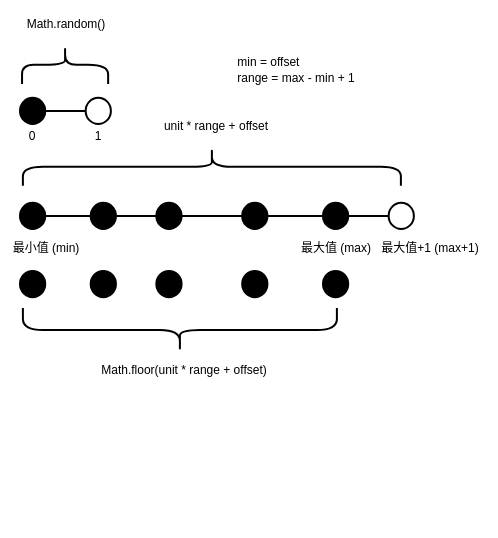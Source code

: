 <mxfile version="14.1.2" type="github"><diagram id="ekBhc1kZPMXhiucTfvx_" name="Page-1"><mxGraphModel dx="321" dy="379" grid="0" gridSize="10" guides="1" tooltips="1" connect="1" arrows="1" fold="1" page="1" pageScale="1" pageWidth="827" pageHeight="1169" math="0" shadow="0"><root><mxCell id="0"/><mxCell id="1" parent="0"/><mxCell id="BTbz09XZM_lElOG0p3BE-30" value="" style="group" vertex="1" connectable="0" parent="1"><mxGeometry x="414" y="316" width="238" height="205.999" as="geometry"/></mxCell><mxCell id="BTbz09XZM_lElOG0p3BE-1" value="" style="endArrow=none;html=1;" edge="1" parent="BTbz09XZM_lElOG0p3BE-30" source="BTbz09XZM_lElOG0p3BE-2"><mxGeometry width="50" height="50" relative="1" as="geometry"><mxPoint x="12.624" y="47.25" as="sourcePoint"/><mxPoint x="189.365" y="47.25" as="targetPoint"/></mxGeometry></mxCell><mxCell id="BTbz09XZM_lElOG0p3BE-3" value="" style="ellipse;whiteSpace=wrap;html=1;fillColor=#000000;" vertex="1" parent="BTbz09XZM_lElOG0p3BE-30"><mxGeometry y="39.375" width="12.624" height="13.125" as="geometry"/></mxCell><mxCell id="BTbz09XZM_lElOG0p3BE-4" value="" style="endArrow=none;html=1;" edge="1" parent="BTbz09XZM_lElOG0p3BE-30" target="BTbz09XZM_lElOG0p3BE-3"><mxGeometry width="50" height="50" relative="1" as="geometry"><mxPoint x="5.05" y="47.25" as="sourcePoint"/><mxPoint x="189.365" y="47.25" as="targetPoint"/></mxGeometry></mxCell><mxCell id="BTbz09XZM_lElOG0p3BE-6" value="" style="ellipse;whiteSpace=wrap;html=1;fillColor=#000000;" vertex="1" parent="BTbz09XZM_lElOG0p3BE-30"><mxGeometry x="151.492" y="39.375" width="12.624" height="13.125" as="geometry"/></mxCell><mxCell id="BTbz09XZM_lElOG0p3BE-9" value="" style="endArrow=none;html=1;" edge="1" parent="BTbz09XZM_lElOG0p3BE-30" source="BTbz09XZM_lElOG0p3BE-10" target="BTbz09XZM_lElOG0p3BE-6"><mxGeometry width="50" height="50" relative="1" as="geometry"><mxPoint x="12.624" y="47.25" as="sourcePoint"/><mxPoint x="189.365" y="47.25" as="targetPoint"/></mxGeometry></mxCell><mxCell id="BTbz09XZM_lElOG0p3BE-10" value="" style="ellipse;whiteSpace=wrap;html=1;fillColor=#000000;" vertex="1" parent="BTbz09XZM_lElOG0p3BE-30"><mxGeometry x="111.094" y="39.375" width="12.624" height="13.125" as="geometry"/></mxCell><mxCell id="BTbz09XZM_lElOG0p3BE-11" value="" style="endArrow=none;html=1;" edge="1" parent="BTbz09XZM_lElOG0p3BE-30" source="BTbz09XZM_lElOG0p3BE-12" target="BTbz09XZM_lElOG0p3BE-10"><mxGeometry width="50" height="50" relative="1" as="geometry"><mxPoint x="12.624" y="47.25" as="sourcePoint"/><mxPoint x="151.492" y="45.989" as="targetPoint"/></mxGeometry></mxCell><mxCell id="BTbz09XZM_lElOG0p3BE-12" value="" style="ellipse;whiteSpace=wrap;html=1;fillColor=#000000;" vertex="1" parent="BTbz09XZM_lElOG0p3BE-30"><mxGeometry x="68.172" y="39.375" width="12.624" height="13.125" as="geometry"/></mxCell><mxCell id="BTbz09XZM_lElOG0p3BE-13" value="" style="endArrow=none;html=1;" edge="1" parent="BTbz09XZM_lElOG0p3BE-30" source="BTbz09XZM_lElOG0p3BE-3" target="BTbz09XZM_lElOG0p3BE-12"><mxGeometry width="50" height="50" relative="1" as="geometry"><mxPoint x="12.624" y="47.25" as="sourcePoint"/><mxPoint x="106.045" y="46.012" as="targetPoint"/></mxGeometry></mxCell><mxCell id="BTbz09XZM_lElOG0p3BE-14" value="" style="ellipse;whiteSpace=wrap;html=1;fillColor=#000000;" vertex="1" parent="BTbz09XZM_lElOG0p3BE-30"><mxGeometry x="35.348" y="39.375" width="12.624" height="13.125" as="geometry"/></mxCell><mxCell id="BTbz09XZM_lElOG0p3BE-2" value="" style="ellipse;whiteSpace=wrap;html=1;" vertex="1" parent="BTbz09XZM_lElOG0p3BE-30"><mxGeometry x="184.316" y="39.375" width="12.624" height="13.125" as="geometry"/></mxCell><mxCell id="BTbz09XZM_lElOG0p3BE-15" value="" style="endArrow=none;html=1;" edge="1" parent="BTbz09XZM_lElOG0p3BE-30" source="BTbz09XZM_lElOG0p3BE-6" target="BTbz09XZM_lElOG0p3BE-2"><mxGeometry width="50" height="50" relative="1" as="geometry"><mxPoint x="164.113" y="46.174" as="sourcePoint"/><mxPoint x="189.365" y="47.25" as="targetPoint"/></mxGeometry></mxCell><mxCell id="BTbz09XZM_lElOG0p3BE-28" value="" style="shape=curlyBracket;whiteSpace=wrap;html=1;rounded=1;shadow=0;fillColor=#000000;rotation=90;" vertex="1" parent="BTbz09XZM_lElOG0p3BE-30"><mxGeometry x="86.4" y="-73.15" width="19.09" height="189" as="geometry"/></mxCell><mxCell id="BTbz09XZM_lElOG0p3BE-34" value="&lt;font style=&quot;font-size: 6px&quot;&gt;最大值+1 (max+1)&lt;/font&gt;" style="text;html=1;strokeColor=none;fillColor=none;align=center;verticalAlign=middle;whiteSpace=wrap;rounded=0;shadow=0;" vertex="1" parent="BTbz09XZM_lElOG0p3BE-30"><mxGeometry x="175" y="52.5" width="60" height="14" as="geometry"/></mxCell><mxCell id="BTbz09XZM_lElOG0p3BE-37" value="" style="group" vertex="1" connectable="0" parent="BTbz09XZM_lElOG0p3BE-30"><mxGeometry y="73.475" width="164.117" height="13.125" as="geometry"/></mxCell><mxCell id="BTbz09XZM_lElOG0p3BE-17" value="" style="ellipse;whiteSpace=wrap;html=1;fillColor=#000000;" vertex="1" parent="BTbz09XZM_lElOG0p3BE-37"><mxGeometry width="12.624" height="13.125" as="geometry"/></mxCell><mxCell id="BTbz09XZM_lElOG0p3BE-18" value="" style="endArrow=none;html=1;" edge="1" target="BTbz09XZM_lElOG0p3BE-17" parent="BTbz09XZM_lElOG0p3BE-37"><mxGeometry width="50" height="50" relative="1" as="geometry"><mxPoint x="5.05" y="7.875" as="sourcePoint"/><mxPoint x="189.365" y="7.875" as="targetPoint"/></mxGeometry></mxCell><mxCell id="BTbz09XZM_lElOG0p3BE-19" value="" style="ellipse;whiteSpace=wrap;html=1;fillColor=#000000;" vertex="1" parent="BTbz09XZM_lElOG0p3BE-37"><mxGeometry x="151.492" width="12.624" height="13.125" as="geometry"/></mxCell><mxCell id="BTbz09XZM_lElOG0p3BE-21" value="" style="ellipse;whiteSpace=wrap;html=1;fillColor=#000000;" vertex="1" parent="BTbz09XZM_lElOG0p3BE-37"><mxGeometry x="111.094" width="12.624" height="13.125" as="geometry"/></mxCell><mxCell id="BTbz09XZM_lElOG0p3BE-23" value="" style="ellipse;whiteSpace=wrap;html=1;fillColor=#000000;" vertex="1" parent="BTbz09XZM_lElOG0p3BE-37"><mxGeometry x="68.172" width="12.624" height="13.125" as="geometry"/></mxCell><mxCell id="BTbz09XZM_lElOG0p3BE-25" value="" style="ellipse;whiteSpace=wrap;html=1;fillColor=#000000;" vertex="1" parent="BTbz09XZM_lElOG0p3BE-37"><mxGeometry x="35.348" width="12.624" height="13.125" as="geometry"/></mxCell><mxCell id="BTbz09XZM_lElOG0p3BE-32" value="&lt;font style=&quot;font-size: 6px&quot;&gt;最大值 (max)&lt;/font&gt;" style="text;html=1;strokeColor=none;fillColor=none;align=center;verticalAlign=middle;whiteSpace=wrap;rounded=0;shadow=0;" vertex="1" parent="BTbz09XZM_lElOG0p3BE-30"><mxGeometry x="134.8" y="52.5" width="46" height="14" as="geometry"/></mxCell><mxCell id="BTbz09XZM_lElOG0p3BE-33" value="&lt;font style=&quot;font-size: 6px&quot;&gt;最小值 (min)&lt;/font&gt;" style="text;html=1;strokeColor=none;fillColor=none;align=center;verticalAlign=middle;whiteSpace=wrap;rounded=0;shadow=0;" vertex="1" parent="BTbz09XZM_lElOG0p3BE-30"><mxGeometry x="-7" y="52.5" width="40" height="14" as="geometry"/></mxCell><mxCell id="BTbz09XZM_lElOG0p3BE-40" value="" style="shape=curlyBracket;whiteSpace=wrap;html=1;rounded=1;shadow=0;fillColor=#000000;rotation=-90;" vertex="1" parent="BTbz09XZM_lElOG0p3BE-30"><mxGeometry x="68.9" y="24.5" width="22.1" height="157" as="geometry"/></mxCell><mxCell id="BTbz09XZM_lElOG0p3BE-36" value="&lt;font style=&quot;font-size: 6px&quot;&gt;unit * range + offset&lt;/font&gt;" style="text;html=1;strokeColor=none;fillColor=none;align=center;verticalAlign=middle;whiteSpace=wrap;rounded=0;shadow=0;" vertex="1" parent="BTbz09XZM_lElOG0p3BE-30"><mxGeometry x="41" y="-11" width="114" height="20" as="geometry"/></mxCell><mxCell id="BTbz09XZM_lElOG0p3BE-39" value="&lt;font style=&quot;font-size: 6px&quot;&gt;Math.floor(unit * range + offset)&lt;/font&gt;" style="text;html=1;strokeColor=none;fillColor=none;align=center;verticalAlign=middle;whiteSpace=wrap;rounded=0;shadow=0;" vertex="1" parent="BTbz09XZM_lElOG0p3BE-30"><mxGeometry x="25.055" y="111.45" width="114" height="20" as="geometry"/></mxCell><mxCell id="BTbz09XZM_lElOG0p3BE-47" value="&lt;font style=&quot;font-size: 6px&quot;&gt;0&lt;/font&gt;" style="text;html=1;strokeColor=none;fillColor=none;align=center;verticalAlign=middle;whiteSpace=wrap;rounded=0;shadow=0;" vertex="1" parent="BTbz09XZM_lElOG0p3BE-30"><mxGeometry x="-10" y="-5" width="32" height="17" as="geometry"/></mxCell><mxCell id="BTbz09XZM_lElOG0p3BE-48" value="&lt;font style=&quot;font-size: 6px&quot;&gt;1&lt;/font&gt;" style="text;html=1;strokeColor=none;fillColor=none;align=center;verticalAlign=middle;whiteSpace=wrap;rounded=0;shadow=0;" vertex="1" parent="BTbz09XZM_lElOG0p3BE-30"><mxGeometry x="23" y="-5" width="32" height="17" as="geometry"/></mxCell><mxCell id="BTbz09XZM_lElOG0p3BE-41" value="&lt;div style=&quot;text-align: left&quot;&gt;&lt;span style=&quot;font-size: 6px&quot;&gt;min = offset&lt;/span&gt;&lt;/div&gt;&lt;font style=&quot;font-size: 6px&quot;&gt;&lt;div style=&quot;text-align: left&quot;&gt;&lt;span&gt;range = max - min + 1&lt;/span&gt;&lt;/div&gt;&lt;/font&gt;" style="text;html=1;strokeColor=none;fillColor=none;align=center;verticalAlign=middle;whiteSpace=wrap;rounded=0;shadow=0;" vertex="1" parent="1"><mxGeometry x="495" y="276.4" width="114" height="20" as="geometry"/></mxCell><mxCell id="BTbz09XZM_lElOG0p3BE-42" value="" style="ellipse;whiteSpace=wrap;html=1;fillColor=#000000;" vertex="1" parent="1"><mxGeometry x="414" y="302.88" width="12.624" height="13.125" as="geometry"/></mxCell><mxCell id="BTbz09XZM_lElOG0p3BE-43" value="" style="endArrow=none;html=1;" edge="1" source="BTbz09XZM_lElOG0p3BE-42" target="BTbz09XZM_lElOG0p3BE-44" parent="1"><mxGeometry width="50" height="50" relative="1" as="geometry"><mxPoint x="12.62" y="-6.321" as="sourcePoint"/><mxPoint x="37.873" y="-5.245" as="targetPoint"/></mxGeometry></mxCell><mxCell id="BTbz09XZM_lElOG0p3BE-44" value="" style="ellipse;whiteSpace=wrap;html=1;" vertex="1" parent="1"><mxGeometry x="446.823" y="302.88" width="12.624" height="13.125" as="geometry"/></mxCell><mxCell id="BTbz09XZM_lElOG0p3BE-45" value="" style="shape=curlyBracket;whiteSpace=wrap;html=1;rounded=1;shadow=0;fillColor=#000000;rotation=90;" vertex="1" parent="1"><mxGeometry x="427" y="264.88" width="19.09" height="43.04" as="geometry"/></mxCell><mxCell id="BTbz09XZM_lElOG0p3BE-46" value="&lt;font style=&quot;font-size: 6px&quot;&gt;Math.random()&lt;/font&gt;" style="text;html=1;strokeColor=none;fillColor=none;align=center;verticalAlign=middle;whiteSpace=wrap;rounded=0;shadow=0;" vertex="1" parent="1"><mxGeometry x="416.55" y="254.0" width="40" height="20" as="geometry"/></mxCell></root></mxGraphModel></diagram></mxfile>
